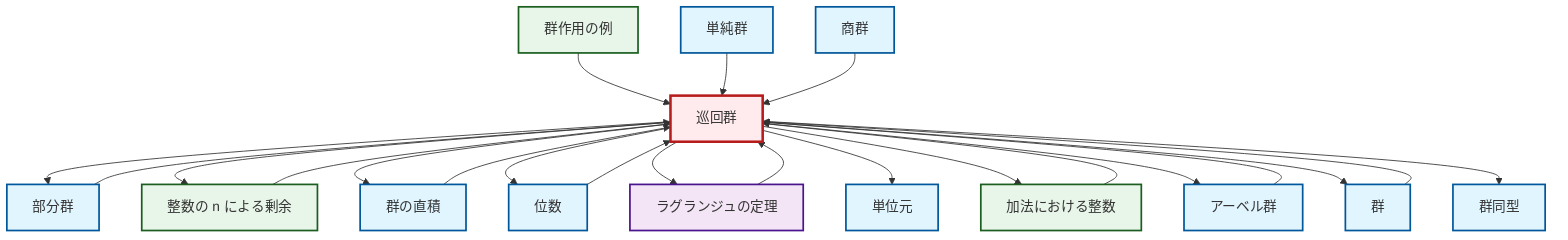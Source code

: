 graph TD
    classDef definition fill:#e1f5fe,stroke:#01579b,stroke-width:2px
    classDef theorem fill:#f3e5f5,stroke:#4a148c,stroke-width:2px
    classDef axiom fill:#fff3e0,stroke:#e65100,stroke-width:2px
    classDef example fill:#e8f5e9,stroke:#1b5e20,stroke-width:2px
    classDef current fill:#ffebee,stroke:#b71c1c,stroke-width:3px
    ex-group-action-examples["群作用の例"]:::example
    def-quotient-group["商群"]:::definition
    def-group["群"]:::definition
    def-isomorphism["群同型"]:::definition
    def-direct-product["群の直積"]:::definition
    thm-lagrange["ラグランジュの定理"]:::theorem
    def-subgroup["部分群"]:::definition
    def-abelian-group["アーベル群"]:::definition
    ex-quotient-integers-mod-n["整数の n による剰余"]:::example
    ex-integers-addition["加法における整数"]:::example
    def-cyclic-group["巡回群"]:::definition
    def-identity-element["単位元"]:::definition
    def-order["位数"]:::definition
    def-simple-group["単純群"]:::definition
    def-subgroup --> def-cyclic-group
    def-cyclic-group --> def-subgroup
    def-cyclic-group --> ex-quotient-integers-mod-n
    ex-group-action-examples --> def-cyclic-group
    def-cyclic-group --> def-direct-product
    def-cyclic-group --> def-order
    def-cyclic-group --> thm-lagrange
    ex-quotient-integers-mod-n --> def-cyclic-group
    def-cyclic-group --> def-identity-element
    def-order --> def-cyclic-group
    thm-lagrange --> def-cyclic-group
    def-group --> def-cyclic-group
    def-cyclic-group --> ex-integers-addition
    def-direct-product --> def-cyclic-group
    ex-integers-addition --> def-cyclic-group
    def-cyclic-group --> def-abelian-group
    def-simple-group --> def-cyclic-group
    def-abelian-group --> def-cyclic-group
    def-cyclic-group --> def-group
    def-quotient-group --> def-cyclic-group
    def-cyclic-group --> def-isomorphism
    class def-cyclic-group current